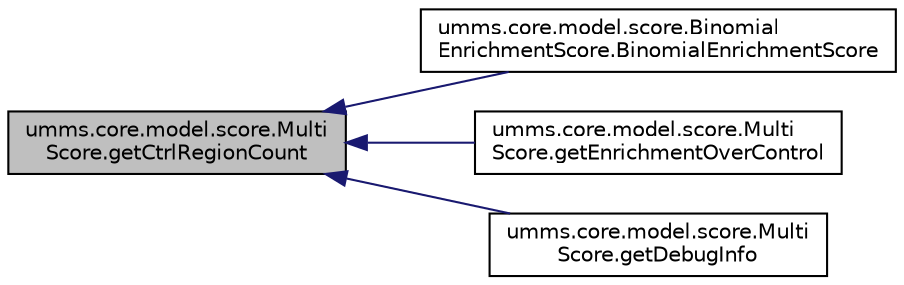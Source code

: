 digraph "umms.core.model.score.MultiScore.getCtrlRegionCount"
{
  edge [fontname="Helvetica",fontsize="10",labelfontname="Helvetica",labelfontsize="10"];
  node [fontname="Helvetica",fontsize="10",shape=record];
  rankdir="LR";
  Node1 [label="umms.core.model.score.Multi\lScore.getCtrlRegionCount",height=0.2,width=0.4,color="black", fillcolor="grey75", style="filled" fontcolor="black"];
  Node1 -> Node2 [dir="back",color="midnightblue",fontsize="10",style="solid"];
  Node2 [label="umms.core.model.score.Binomial\lEnrichmentScore.BinomialEnrichmentScore",height=0.2,width=0.4,color="black", fillcolor="white", style="filled",URL="$classumms_1_1core_1_1model_1_1score_1_1_binomial_enrichment_score.html#abb10ce56c91325d65c9de3179c5d896c"];
  Node1 -> Node3 [dir="back",color="midnightblue",fontsize="10",style="solid"];
  Node3 [label="umms.core.model.score.Multi\lScore.getEnrichmentOverControl",height=0.2,width=0.4,color="black", fillcolor="white", style="filled",URL="$classumms_1_1core_1_1model_1_1score_1_1_multi_score.html#a9124cf6e020fd07b4864eff3f7353a53"];
  Node1 -> Node4 [dir="back",color="midnightblue",fontsize="10",style="solid"];
  Node4 [label="umms.core.model.score.Multi\lScore.getDebugInfo",height=0.2,width=0.4,color="black", fillcolor="white", style="filled",URL="$classumms_1_1core_1_1model_1_1score_1_1_multi_score.html#a14cdd68e8c1bc594f39badfc1c1bcde5"];
}
